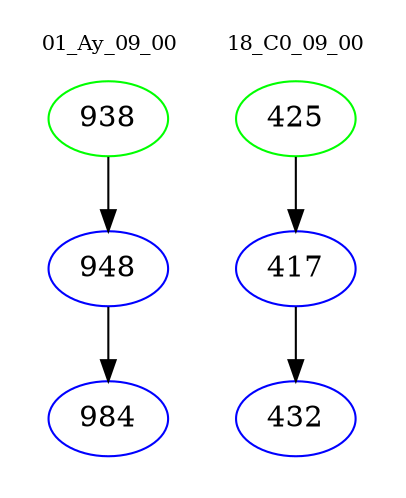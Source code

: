 digraph{
subgraph cluster_0 {
color = white
label = "01_Ay_09_00";
fontsize=10;
T0_938 [label="938", color="green"]
T0_938 -> T0_948 [color="black"]
T0_948 [label="948", color="blue"]
T0_948 -> T0_984 [color="black"]
T0_984 [label="984", color="blue"]
}
subgraph cluster_1 {
color = white
label = "18_C0_09_00";
fontsize=10;
T1_425 [label="425", color="green"]
T1_425 -> T1_417 [color="black"]
T1_417 [label="417", color="blue"]
T1_417 -> T1_432 [color="black"]
T1_432 [label="432", color="blue"]
}
}
